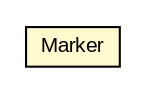 #!/usr/local/bin/dot
#
# Class diagram 
# Generated by UMLGraph version R5_6-24-gf6e263 (http://www.umlgraph.org/)
#

digraph G {
	edge [fontname="arial",fontsize=10,labelfontname="arial",labelfontsize=10];
	node [fontname="arial",fontsize=10,shape=plaintext];
	nodesep=0.25;
	ranksep=0.5;
	// org.osmdroid.api.Marker
	c479 [label=<<table title="org.osmdroid.api.Marker" border="0" cellborder="1" cellspacing="0" cellpadding="2" port="p" bgcolor="lemonChiffon" href="./Marker.html">
		<tr><td><table border="0" cellspacing="0" cellpadding="1">
<tr><td align="center" balign="center"> Marker </td></tr>
		</table></td></tr>
		</table>>, URL="./Marker.html", fontname="arial", fontcolor="black", fontsize=10.0];
}

